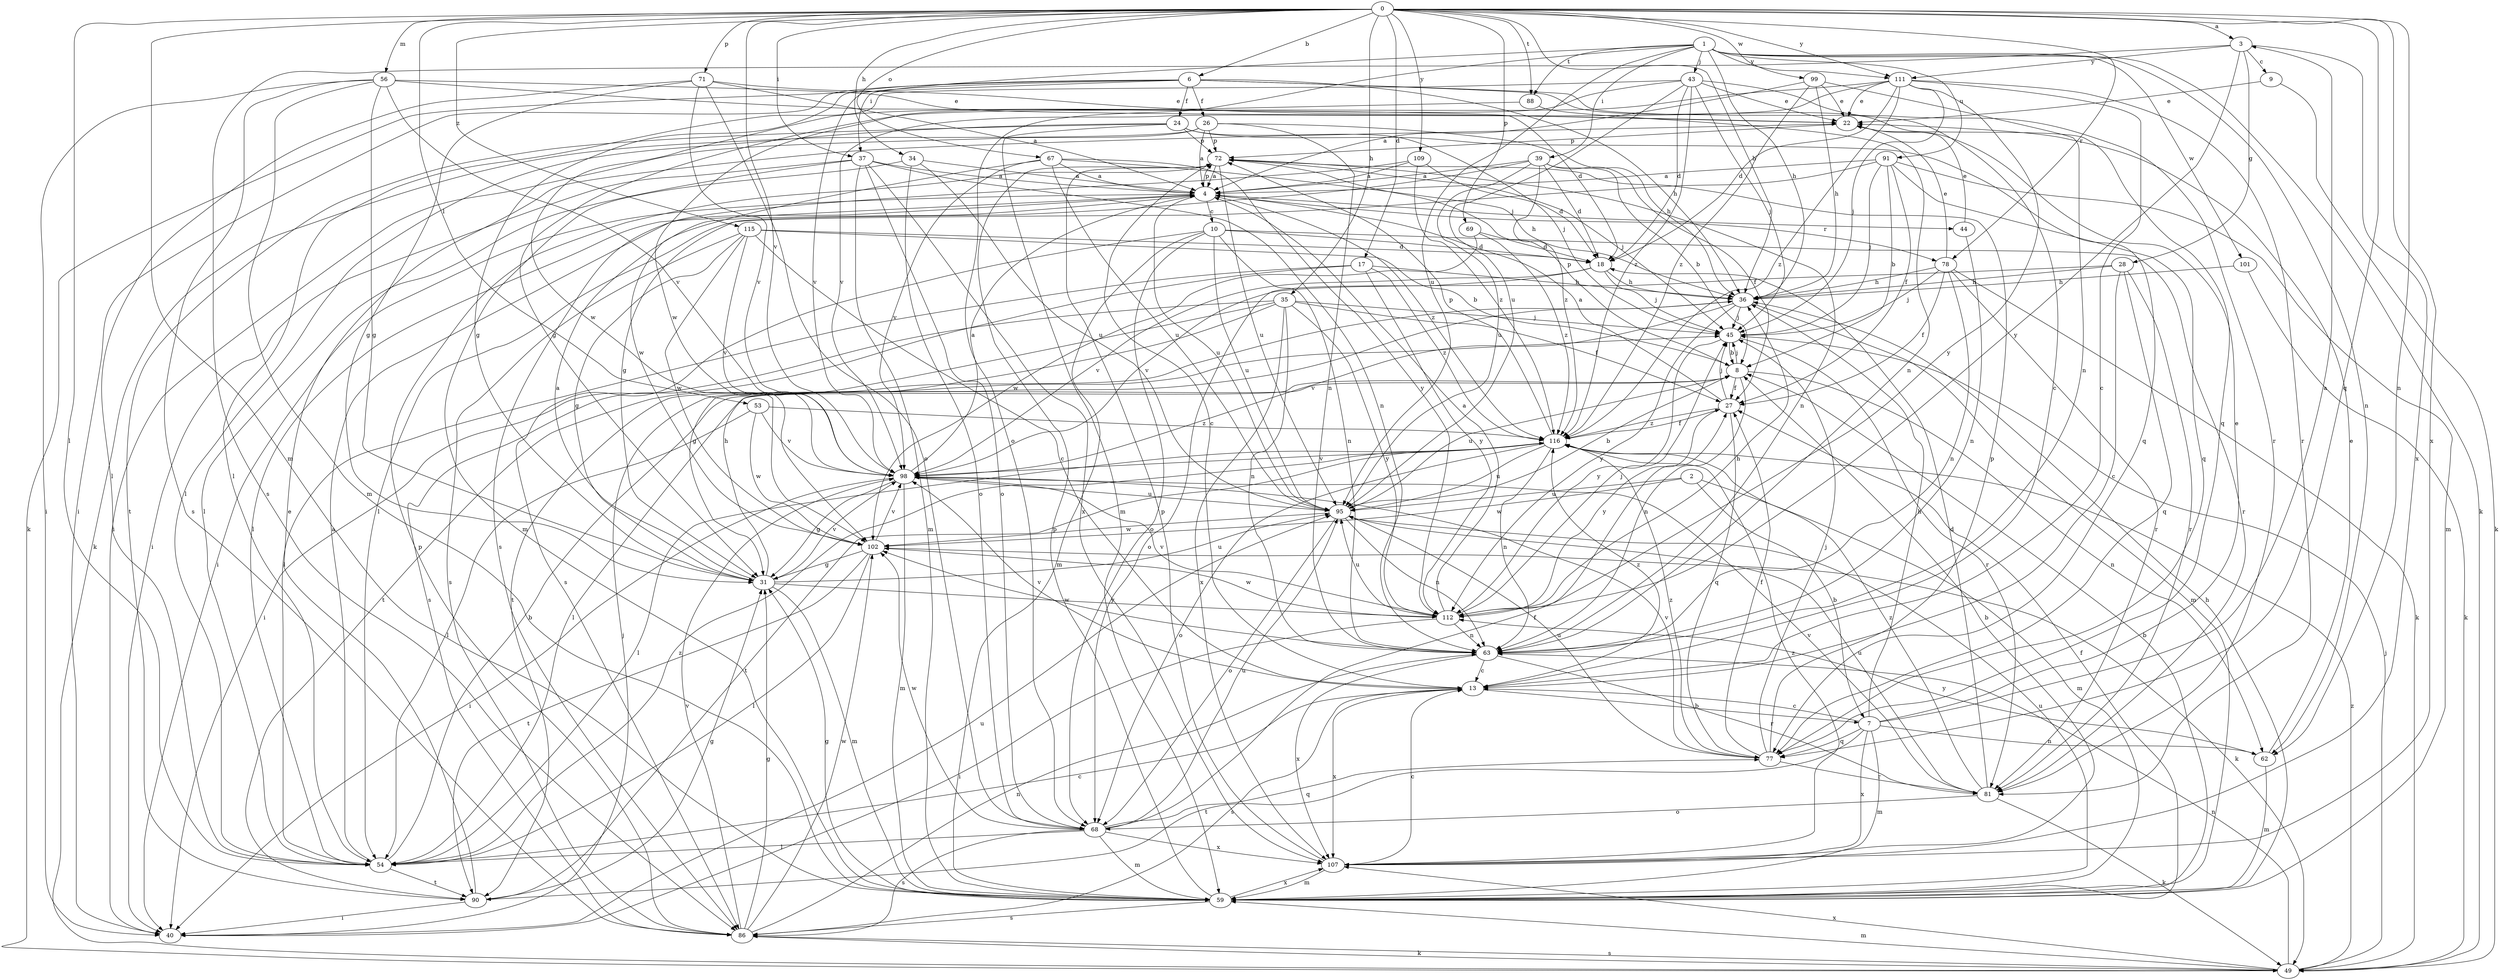 strict digraph  {
0;
1;
2;
3;
4;
6;
7;
8;
9;
10;
13;
17;
18;
22;
24;
26;
27;
28;
31;
34;
35;
36;
37;
39;
40;
43;
44;
45;
49;
53;
54;
56;
59;
62;
63;
67;
68;
69;
71;
72;
77;
78;
81;
86;
88;
90;
91;
95;
98;
99;
101;
102;
107;
109;
111;
112;
115;
116;
0 -> 3  [label=a];
0 -> 6  [label=b];
0 -> 17  [label=d];
0 -> 34  [label=h];
0 -> 35  [label=h];
0 -> 36  [label=h];
0 -> 37  [label=i];
0 -> 53  [label=l];
0 -> 54  [label=l];
0 -> 56  [label=m];
0 -> 59  [label=m];
0 -> 62  [label=n];
0 -> 67  [label=o];
0 -> 69  [label=p];
0 -> 71  [label=p];
0 -> 77  [label=q];
0 -> 78  [label=r];
0 -> 88  [label=t];
0 -> 98  [label=v];
0 -> 99  [label=w];
0 -> 107  [label=x];
0 -> 109  [label=y];
0 -> 111  [label=y];
0 -> 115  [label=z];
1 -> 36  [label=h];
1 -> 37  [label=i];
1 -> 39  [label=i];
1 -> 43  [label=j];
1 -> 49  [label=k];
1 -> 62  [label=n];
1 -> 68  [label=o];
1 -> 88  [label=t];
1 -> 91  [label=u];
1 -> 95  [label=u];
1 -> 101  [label=w];
1 -> 111  [label=y];
2 -> 7  [label=b];
2 -> 59  [label=m];
2 -> 95  [label=u];
2 -> 102  [label=w];
3 -> 9  [label=c];
3 -> 28  [label=g];
3 -> 86  [label=s];
3 -> 107  [label=x];
3 -> 111  [label=y];
3 -> 112  [label=y];
4 -> 10  [label=c];
4 -> 40  [label=i];
4 -> 44  [label=j];
4 -> 54  [label=l];
4 -> 72  [label=p];
4 -> 78  [label=r];
4 -> 95  [label=u];
4 -> 116  [label=z];
6 -> 24  [label=f];
6 -> 26  [label=f];
6 -> 31  [label=g];
6 -> 36  [label=h];
6 -> 40  [label=i];
6 -> 49  [label=k];
6 -> 77  [label=q];
6 -> 81  [label=r];
6 -> 98  [label=v];
7 -> 3  [label=a];
7 -> 13  [label=c];
7 -> 22  [label=e];
7 -> 36  [label=h];
7 -> 59  [label=m];
7 -> 62  [label=n];
7 -> 77  [label=q];
7 -> 90  [label=t];
7 -> 107  [label=x];
8 -> 27  [label=f];
8 -> 45  [label=j];
8 -> 54  [label=l];
8 -> 62  [label=n];
8 -> 63  [label=n];
8 -> 72  [label=p];
8 -> 95  [label=u];
9 -> 22  [label=e];
9 -> 49  [label=k];
10 -> 18  [label=d];
10 -> 59  [label=m];
10 -> 63  [label=n];
10 -> 68  [label=o];
10 -> 81  [label=r];
10 -> 86  [label=s];
10 -> 95  [label=u];
13 -> 7  [label=b];
13 -> 86  [label=s];
13 -> 98  [label=v];
13 -> 107  [label=x];
13 -> 116  [label=z];
17 -> 36  [label=h];
17 -> 54  [label=l];
17 -> 86  [label=s];
17 -> 112  [label=y];
17 -> 116  [label=z];
18 -> 36  [label=h];
18 -> 45  [label=j];
18 -> 68  [label=o];
18 -> 98  [label=v];
22 -> 72  [label=p];
24 -> 45  [label=j];
24 -> 54  [label=l];
24 -> 59  [label=m];
24 -> 72  [label=p];
24 -> 77  [label=q];
24 -> 90  [label=t];
26 -> 4  [label=a];
26 -> 36  [label=h];
26 -> 40  [label=i];
26 -> 49  [label=k];
26 -> 63  [label=n];
26 -> 72  [label=p];
27 -> 4  [label=a];
27 -> 45  [label=j];
27 -> 77  [label=q];
27 -> 112  [label=y];
27 -> 116  [label=z];
28 -> 13  [label=c];
28 -> 36  [label=h];
28 -> 77  [label=q];
28 -> 81  [label=r];
28 -> 98  [label=v];
31 -> 4  [label=a];
31 -> 36  [label=h];
31 -> 59  [label=m];
31 -> 95  [label=u];
31 -> 98  [label=v];
31 -> 112  [label=y];
34 -> 4  [label=a];
34 -> 59  [label=m];
34 -> 68  [label=o];
34 -> 95  [label=u];
35 -> 27  [label=f];
35 -> 31  [label=g];
35 -> 40  [label=i];
35 -> 45  [label=j];
35 -> 63  [label=n];
35 -> 90  [label=t];
35 -> 107  [label=x];
35 -> 112  [label=y];
36 -> 45  [label=j];
36 -> 59  [label=m];
36 -> 90  [label=t];
36 -> 98  [label=v];
36 -> 112  [label=y];
37 -> 4  [label=a];
37 -> 40  [label=i];
37 -> 54  [label=l];
37 -> 59  [label=m];
37 -> 63  [label=n];
37 -> 68  [label=o];
37 -> 107  [label=x];
39 -> 4  [label=a];
39 -> 8  [label=b];
39 -> 18  [label=d];
39 -> 27  [label=f];
39 -> 31  [label=g];
39 -> 95  [label=u];
39 -> 116  [label=z];
40 -> 45  [label=j];
40 -> 95  [label=u];
43 -> 13  [label=c];
43 -> 18  [label=d];
43 -> 22  [label=e];
43 -> 45  [label=j];
43 -> 54  [label=l];
43 -> 95  [label=u];
43 -> 102  [label=w];
43 -> 116  [label=z];
44 -> 22  [label=e];
44 -> 63  [label=n];
45 -> 8  [label=b];
45 -> 81  [label=r];
45 -> 112  [label=y];
49 -> 45  [label=j];
49 -> 59  [label=m];
49 -> 63  [label=n];
49 -> 86  [label=s];
49 -> 107  [label=x];
49 -> 116  [label=z];
53 -> 54  [label=l];
53 -> 98  [label=v];
53 -> 102  [label=w];
53 -> 116  [label=z];
54 -> 4  [label=a];
54 -> 8  [label=b];
54 -> 13  [label=c];
54 -> 90  [label=t];
54 -> 116  [label=z];
56 -> 18  [label=d];
56 -> 22  [label=e];
56 -> 31  [label=g];
56 -> 40  [label=i];
56 -> 59  [label=m];
56 -> 86  [label=s];
56 -> 98  [label=v];
59 -> 8  [label=b];
59 -> 27  [label=f];
59 -> 31  [label=g];
59 -> 36  [label=h];
59 -> 72  [label=p];
59 -> 86  [label=s];
59 -> 95  [label=u];
59 -> 107  [label=x];
62 -> 22  [label=e];
62 -> 59  [label=m];
62 -> 112  [label=y];
63 -> 13  [label=c];
63 -> 81  [label=r];
63 -> 102  [label=w];
63 -> 107  [label=x];
67 -> 4  [label=a];
67 -> 36  [label=h];
67 -> 95  [label=u];
67 -> 98  [label=v];
67 -> 102  [label=w];
67 -> 112  [label=y];
68 -> 27  [label=f];
68 -> 54  [label=l];
68 -> 59  [label=m];
68 -> 77  [label=q];
68 -> 86  [label=s];
68 -> 95  [label=u];
68 -> 102  [label=w];
68 -> 107  [label=x];
69 -> 18  [label=d];
69 -> 102  [label=w];
69 -> 116  [label=z];
71 -> 4  [label=a];
71 -> 22  [label=e];
71 -> 31  [label=g];
71 -> 54  [label=l];
71 -> 68  [label=o];
71 -> 98  [label=v];
72 -> 4  [label=a];
72 -> 13  [label=c];
72 -> 45  [label=j];
72 -> 63  [label=n];
72 -> 95  [label=u];
77 -> 27  [label=f];
77 -> 45  [label=j];
77 -> 72  [label=p];
77 -> 81  [label=r];
77 -> 95  [label=u];
77 -> 98  [label=v];
77 -> 116  [label=z];
78 -> 22  [label=e];
78 -> 27  [label=f];
78 -> 36  [label=h];
78 -> 45  [label=j];
78 -> 49  [label=k];
78 -> 63  [label=n];
78 -> 81  [label=r];
81 -> 18  [label=d];
81 -> 49  [label=k];
81 -> 68  [label=o];
81 -> 95  [label=u];
81 -> 98  [label=v];
81 -> 116  [label=z];
86 -> 31  [label=g];
86 -> 49  [label=k];
86 -> 63  [label=n];
86 -> 72  [label=p];
86 -> 98  [label=v];
86 -> 102  [label=w];
88 -> 63  [label=n];
88 -> 102  [label=w];
90 -> 22  [label=e];
90 -> 31  [label=g];
90 -> 40  [label=i];
91 -> 4  [label=a];
91 -> 8  [label=b];
91 -> 27  [label=f];
91 -> 45  [label=j];
91 -> 54  [label=l];
91 -> 59  [label=m];
91 -> 77  [label=q];
95 -> 8  [label=b];
95 -> 63  [label=n];
95 -> 68  [label=o];
95 -> 102  [label=w];
98 -> 4  [label=a];
98 -> 31  [label=g];
98 -> 40  [label=i];
98 -> 59  [label=m];
98 -> 95  [label=u];
99 -> 4  [label=a];
99 -> 22  [label=e];
99 -> 36  [label=h];
99 -> 63  [label=n];
99 -> 116  [label=z];
101 -> 36  [label=h];
101 -> 49  [label=k];
102 -> 31  [label=g];
102 -> 49  [label=k];
102 -> 54  [label=l];
102 -> 90  [label=t];
102 -> 98  [label=v];
107 -> 8  [label=b];
107 -> 13  [label=c];
107 -> 59  [label=m];
107 -> 72  [label=p];
107 -> 116  [label=z];
109 -> 4  [label=a];
109 -> 18  [label=d];
109 -> 86  [label=s];
109 -> 116  [label=z];
111 -> 13  [label=c];
111 -> 18  [label=d];
111 -> 22  [label=e];
111 -> 31  [label=g];
111 -> 45  [label=j];
111 -> 81  [label=r];
111 -> 98  [label=v];
111 -> 112  [label=y];
111 -> 116  [label=z];
112 -> 4  [label=a];
112 -> 36  [label=h];
112 -> 40  [label=i];
112 -> 45  [label=j];
112 -> 63  [label=n];
112 -> 95  [label=u];
112 -> 98  [label=v];
112 -> 102  [label=w];
115 -> 8  [label=b];
115 -> 13  [label=c];
115 -> 18  [label=d];
115 -> 31  [label=g];
115 -> 86  [label=s];
115 -> 98  [label=v];
115 -> 102  [label=w];
116 -> 27  [label=f];
116 -> 54  [label=l];
116 -> 63  [label=n];
116 -> 68  [label=o];
116 -> 72  [label=p];
116 -> 90  [label=t];
116 -> 95  [label=u];
116 -> 98  [label=v];
}
